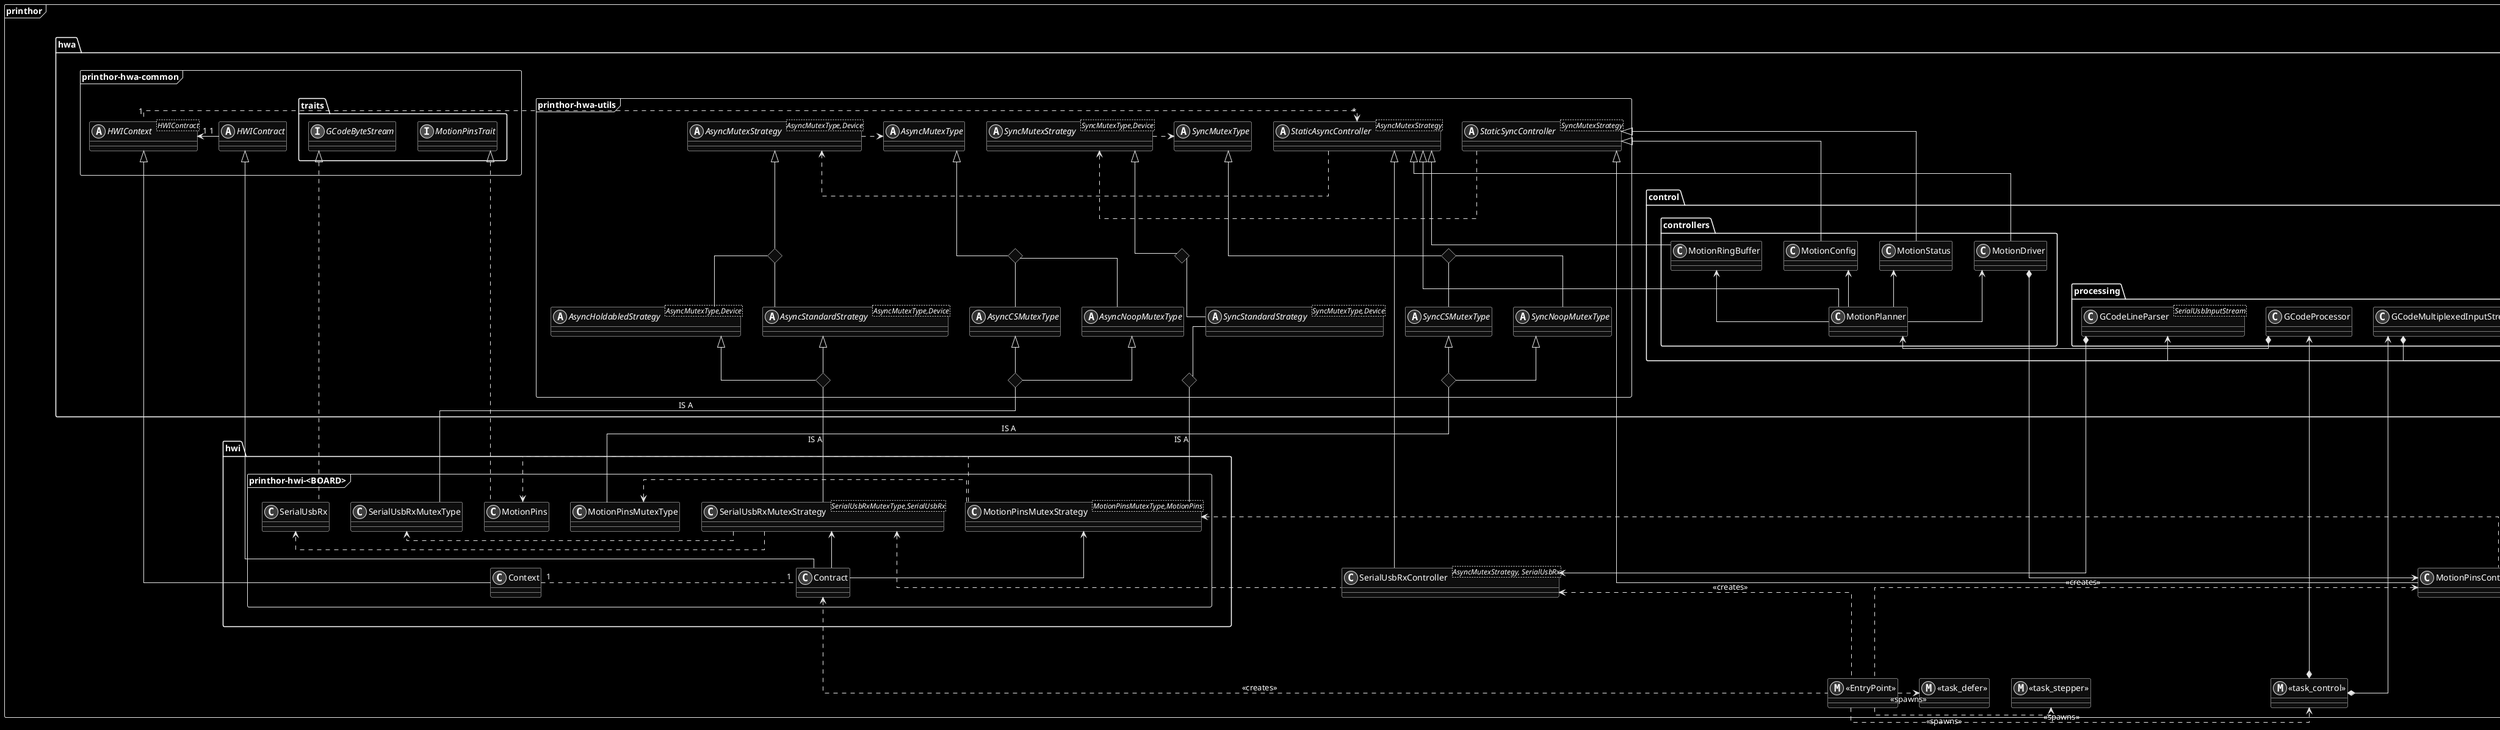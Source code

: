 @startuml
'https://plantuml.com/class-diagram
'!pragma layout smetana

top to bottom direction

skinparam monochrome true
skinparam backgroundColor white # transparent
skinparam monochrome reverse
skinparam linetype ortho
'skinparam nodesep 30
'skinparam ranksep 30

set namespaceSeparator ::


package "printhor" as printhor <<frame>> {
    package hwa {

        package "printhor-hwa-utils" as p_hwu <<frame>> {

            together {
                abstract class StaticSyncController<SyncMutexStrategy>

                abstract class SyncMutexStrategy<SyncMutexType,Device>
                abstract class SyncStandardStrategy<SyncMutexType,Device>
                diamond isSyncMutexStrategy
                diamond isAnySyncMutexStrategy

                together {
                    abstract class SyncMutexType
                    abstract class SyncNoopMutexType
                    abstract class SyncCSMutexType
                    diamond isSyncMutexType
                    diamond isAnySyncMutexType
                }
            }

            isSyncMutexStrategy -u-|> SyncMutexStrategy
            SyncStandardStrategy -u- isSyncMutexStrategy
            SyncStandardStrategy -d- isAnySyncMutexStrategy


            isSyncMutexType -u-|> SyncMutexType

            SyncNoopMutexType -u- isSyncMutexType
            SyncCSMutexType -u- isSyncMutexType
            SyncNoopMutexType <|-d- isAnySyncMutexType
            SyncCSMutexType <|-d- isAnySyncMutexType

            StaticSyncController -.r-> SyncMutexStrategy

            SyncMutexStrategy -.r-> SyncMutexType

            together {
                abstract class StaticAsyncController<AsyncMutexStrategy>

                abstract class AsyncMutexStrategy<AsyncMutexType,Device>
                abstract class AsyncStandardStrategy<AsyncMutexType,Device>
                abstract class AsyncHoldabledStrategy<AsyncMutexType,Device>
                diamond isAsyncMutexStrategy
                diamond isAnyAsyncMutexStrategy

                together {
                    abstract class AsyncMutexType
                    abstract class AsyncNoopMutexType
                    abstract class AsyncCSMutexType
                    diamond isAsyncMutexType
                    diamond isAnyAsyncMutexType
                }
            }

            isAsyncMutexStrategy -u-|> AsyncMutexStrategy
            AsyncStandardStrategy -u- isAsyncMutexStrategy
            AsyncHoldabledStrategy -u- isAsyncMutexStrategy

            AsyncStandardStrategy <|-d- isAnyAsyncMutexStrategy
            AsyncHoldabledStrategy <|-d- isAnyAsyncMutexStrategy

            isAsyncMutexType -u-|> AsyncMutexType

            AsyncNoopMutexType -u- isAsyncMutexType
            AsyncCSMutexType -u- isAsyncMutexType

            AsyncNoopMutexType <|-d- isAnyAsyncMutexType
            AsyncCSMutexType <|-d- isAnyAsyncMutexType

            StaticAsyncController -.r-> AsyncMutexStrategy

            AsyncMutexStrategy -.r-> AsyncMutexType



        }
        package "printhor-hwa-common" as p_hwa <<frame>> {
            abstract class HWIContract
            abstract class HWIContext<HWIContract>
            HWIContract "1" -r-> "1" HWIContext

            namespace traits {
                interface GCodeByteStream
                interface MotionPinsTrait
            }

        }

        HWIContext "1" -.l-> "*" StaticAsyncController

        namespace control {

            namespace processing {
                class GCodeProcessor
                class GCodeLineParser<SerialUsbInputStream>
                class GCodeMultiplexedInputStream<GCodeByteStream>

                GCodeProcessor -[hidden]l-> GCodeLineParser
                GCodeProcessor -[hidden]l-> GCodeMultiplexedInputStream
            }
            namespace controllers {
                class MotionPlanner
                class MotionConfig
                class MotionRingBuffer
                class MotionStatus
                class MotionDriver

                MotionPlanner -u-> MotionRingBuffer
                MotionPlanner -u-> MotionConfig
                MotionPlanner -u-> MotionStatus
                MotionPlanner -u-> MotionDriver

                MotionPlanner -u-|> StaticAsyncController
                MotionRingBuffer -u-|> StaticAsyncController
                MotionDriver -u-|> StaticAsyncController
                MotionConfig -u-|> StaticSyncController
                MotionStatus -u-|> StaticSyncController
            }
            GCodeProcessor *-r-> MotionPlanner
        }
    }

    package hwi {
        package "printhor-hwi-<BOARD>" as p_hwi <<frame>> #transparent  {
            class Contract
            class Context
            Contract "1" -.l- "1" Context

            Contract -u-|> HWIContract
            Context -u-|> HWIContext

            together {
                class SerialUsbRxMutexStrategy<SerialUsbRxMutexType,SerialUsbRx>
                class SerialUsbRxMutexType
                class SerialUsbRx

                SerialUsbRx -u.-|> GCodeByteStream

                SerialUsbRxMutexStrategy -u- isAnyAsyncMutexStrategy : "IS A"
                SerialUsbRxMutexStrategy -.r-> SerialUsbRxMutexType
                SerialUsbRxMutexType -u- isAnyAsyncMutexType : "IS A"
                SerialUsbRxMutexStrategy -.r-> SerialUsbRx
            }

            together {
                class MotionPinsMutexStrategy<MotionPinsMutexType,MotionPins>
                class MotionPinsMutexType
                class MotionPins

                MotionPinsMutexStrategy -u- isAnySyncMutexStrategy : "IS A"
                MotionPinsMutexStrategy -.r-> MotionPinsMutexType
                MotionPinsMutexType -u- isAnySyncMutexType : "IS A"
                MotionPinsMutexStrategy -.r-> MotionPins
                MotionPins -.u-|> MotionPinsTrait
            }


           SerialUsbRxMutexStrategy <-- Contract
           MotionPinsMutexStrategy <-- Contract

        }
    }

    hwi -[hidden]u-> hwa

    metaclass "<<EntryPoint>>" as main
    metaclass "<<task_control>>" as task_control
    metaclass "<<task_stepper>>" as task_stepper
    metaclass "<<task_defer>>" as task_defer

    class SerialUsbRxController<AsyncMutexStrategy, SerialUsbRx>
    class MotionPinsController<SyncMutexStrategy, MotionPins>

    main -.u-> Contract: <<creates>>

    main -.u-> SerialUsbRxController: <<creates>>
    GCodeMultiplexedInputStream *-l-> GCodeLineParser
    GCodeLineParser *-r-> SerialUsbRxController

    main -.u-> MotionPinsController: <<creates>>

    SerialUsbRxController -u-|> StaticAsyncController
    SerialUsbRxController -u.-> SerialUsbRxMutexStrategy

    MotionPinsController -u-|> StaticSyncController
    MotionPinsController -u.-> MotionPinsMutexStrategy

    MotionDriver *-d-> MotionPinsController

    main -.r-> task_control: <<spawns>>
    main -.r-> task_stepper: <<spawns>>
    main -.r-> task_defer: <<spawns>>

    task_control *-r-> GCodeMultiplexedInputStream
    task_control *-r-> GCodeProcessor

}




@enduml
